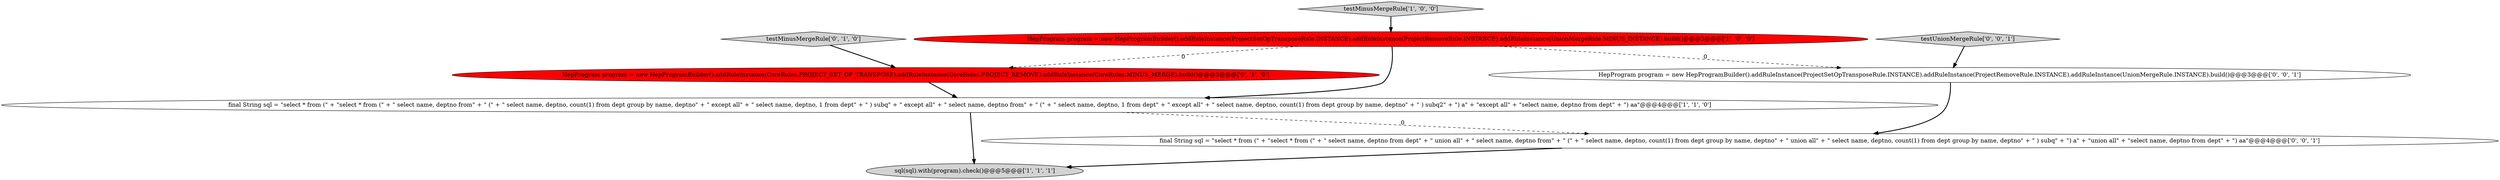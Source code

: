 digraph {
5 [style = filled, label = "HepProgram program = new HepProgramBuilder().addRuleInstance(CoreRules.PROJECT_SET_OP_TRANSPOSE).addRuleInstance(CoreRules.PROJECT_REMOVE).addRuleInstance(CoreRules.MINUS_MERGE).build()@@@3@@@['0', '1', '0']", fillcolor = red, shape = ellipse image = "AAA1AAABBB2BBB"];
6 [style = filled, label = "final String sql = \"select * from (\" + \"select * from (\" + \" select name, deptno from dept\" + \" union all\" + \" select name, deptno from\" + \" (\" + \" select name, deptno, count(1) from dept group by name, deptno\" + \" union all\" + \" select name, deptno, count(1) from dept group by name, deptno\" + \" ) subq\" + \") a\" + \"union all\" + \"select name, deptno from dept\" + \") aa\"@@@4@@@['0', '0', '1']", fillcolor = white, shape = ellipse image = "AAA0AAABBB3BBB"];
1 [style = filled, label = "HepProgram program = new HepProgramBuilder().addRuleInstance(ProjectSetOpTransposeRule.INSTANCE).addRuleInstance(ProjectRemoveRule.INSTANCE).addRuleInstance(UnionMergeRule.MINUS_INSTANCE).build()@@@3@@@['1', '0', '0']", fillcolor = red, shape = ellipse image = "AAA1AAABBB1BBB"];
7 [style = filled, label = "testUnionMergeRule['0', '0', '1']", fillcolor = lightgray, shape = diamond image = "AAA0AAABBB3BBB"];
2 [style = filled, label = "testMinusMergeRule['1', '0', '0']", fillcolor = lightgray, shape = diamond image = "AAA0AAABBB1BBB"];
0 [style = filled, label = "final String sql = \"select * from (\" + \"select * from (\" + \" select name, deptno from\" + \" (\" + \" select name, deptno, count(1) from dept group by name, deptno\" + \" except all\" + \" select name, deptno, 1 from dept\" + \" ) subq\" + \" except all\" + \" select name, deptno from\" + \" (\" + \" select name, deptno, 1 from dept\" + \" except all\" + \" select name, deptno, count(1) from dept group by name, deptno\" + \" ) subq2\" + \") a\" + \"except all\" + \"select name, deptno from dept\" + \") aa\"@@@4@@@['1', '1', '0']", fillcolor = white, shape = ellipse image = "AAA0AAABBB1BBB"];
4 [style = filled, label = "testMinusMergeRule['0', '1', '0']", fillcolor = lightgray, shape = diamond image = "AAA0AAABBB2BBB"];
8 [style = filled, label = "HepProgram program = new HepProgramBuilder().addRuleInstance(ProjectSetOpTransposeRule.INSTANCE).addRuleInstance(ProjectRemoveRule.INSTANCE).addRuleInstance(UnionMergeRule.INSTANCE).build()@@@3@@@['0', '0', '1']", fillcolor = white, shape = ellipse image = "AAA0AAABBB3BBB"];
3 [style = filled, label = "sql(sql).with(program).check()@@@5@@@['1', '1', '1']", fillcolor = lightgray, shape = ellipse image = "AAA0AAABBB1BBB"];
0->3 [style = bold, label=""];
6->3 [style = bold, label=""];
1->8 [style = dashed, label="0"];
8->6 [style = bold, label=""];
1->0 [style = bold, label=""];
1->5 [style = dashed, label="0"];
5->0 [style = bold, label=""];
7->8 [style = bold, label=""];
4->5 [style = bold, label=""];
2->1 [style = bold, label=""];
0->6 [style = dashed, label="0"];
}
